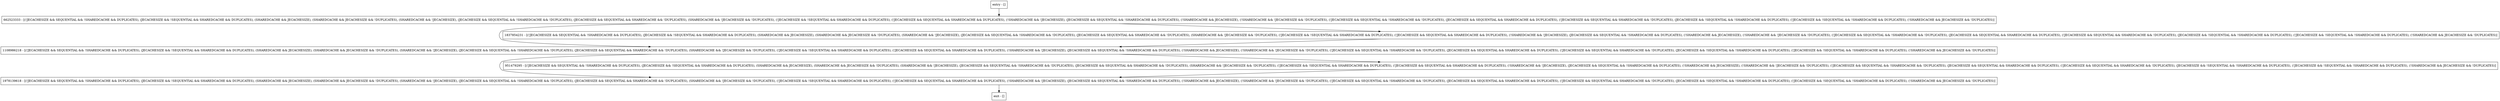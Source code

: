 digraph refreshTreeAdminMemoryUsage {
node [shape=record];
662523333 [label="662523333 - [(!JECACHESIZE && SEQUENTIAL && !SHAREDCACHE && DUPLICATES), (JECACHESIZE && !SEQUENTIAL && SHAREDCACHE && DUPLICATES), (SHAREDCACHE && JECACHESIZE), (SHAREDCACHE && JECACHESIZE && !DUPLICATES), (SHAREDCACHE && !JECACHESIZE), (JECACHESIZE && SEQUENTIAL && !SHAREDCACHE && !DUPLICATES), (JECACHESIZE && SEQUENTIAL && SHAREDCACHE && !DUPLICATES), (SHAREDCACHE && !JECACHESIZE && !DUPLICATES), (!JECACHESIZE && !SEQUENTIAL && SHAREDCACHE && DUPLICATES), (!JECACHESIZE && SEQUENTIAL && SHAREDCACHE && DUPLICATES), (!SHAREDCACHE && !JECACHESIZE), (JECACHESIZE && SEQUENTIAL && !SHAREDCACHE && DUPLICATES), (!SHAREDCACHE && JECACHESIZE), (!SHAREDCACHE && !JECACHESIZE && !DUPLICATES), (!JECACHESIZE && SEQUENTIAL && !SHAREDCACHE && !DUPLICATES), (JECACHESIZE && SEQUENTIAL && SHAREDCACHE && DUPLICATES), (!JECACHESIZE && SEQUENTIAL && SHAREDCACHE && !DUPLICATES), (JECACHESIZE && !SEQUENTIAL && !SHAREDCACHE && DUPLICATES), (!JECACHESIZE && !SEQUENTIAL && !SHAREDCACHE && DUPLICATES), (!SHAREDCACHE && JECACHESIZE && !DUPLICATES)]"];
1978139618 [label="1978139618 - [(!JECACHESIZE && SEQUENTIAL && !SHAREDCACHE && DUPLICATES), (JECACHESIZE && !SEQUENTIAL && SHAREDCACHE && DUPLICATES), (SHAREDCACHE && JECACHESIZE), (SHAREDCACHE && JECACHESIZE && !DUPLICATES), (SHAREDCACHE && !JECACHESIZE), (JECACHESIZE && SEQUENTIAL && !SHAREDCACHE && !DUPLICATES), (JECACHESIZE && SEQUENTIAL && SHAREDCACHE && !DUPLICATES), (SHAREDCACHE && !JECACHESIZE && !DUPLICATES), (!JECACHESIZE && !SEQUENTIAL && SHAREDCACHE && DUPLICATES), (!JECACHESIZE && SEQUENTIAL && SHAREDCACHE && DUPLICATES), (!SHAREDCACHE && !JECACHESIZE), (JECACHESIZE && SEQUENTIAL && !SHAREDCACHE && DUPLICATES), (!SHAREDCACHE && JECACHESIZE), (!SHAREDCACHE && !JECACHESIZE && !DUPLICATES), (!JECACHESIZE && SEQUENTIAL && !SHAREDCACHE && !DUPLICATES), (JECACHESIZE && SEQUENTIAL && SHAREDCACHE && DUPLICATES), (!JECACHESIZE && SEQUENTIAL && SHAREDCACHE && !DUPLICATES), (JECACHESIZE && !SEQUENTIAL && !SHAREDCACHE && DUPLICATES), (!JECACHESIZE && !SEQUENTIAL && !SHAREDCACHE && DUPLICATES), (!SHAREDCACHE && JECACHESIZE && !DUPLICATES)]"];
entry [label="entry - []"];
exit [label="exit - []"];
1108986218 [label="1108986218 - [(!JECACHESIZE && SEQUENTIAL && !SHAREDCACHE && DUPLICATES), (JECACHESIZE && !SEQUENTIAL && SHAREDCACHE && DUPLICATES), (SHAREDCACHE && JECACHESIZE), (SHAREDCACHE && JECACHESIZE && !DUPLICATES), (SHAREDCACHE && !JECACHESIZE), (JECACHESIZE && SEQUENTIAL && !SHAREDCACHE && !DUPLICATES), (JECACHESIZE && SEQUENTIAL && SHAREDCACHE && !DUPLICATES), (SHAREDCACHE && !JECACHESIZE && !DUPLICATES), (!JECACHESIZE && !SEQUENTIAL && SHAREDCACHE && DUPLICATES), (!JECACHESIZE && SEQUENTIAL && SHAREDCACHE && DUPLICATES), (!SHAREDCACHE && !JECACHESIZE), (JECACHESIZE && SEQUENTIAL && !SHAREDCACHE && DUPLICATES), (!SHAREDCACHE && JECACHESIZE), (!SHAREDCACHE && !JECACHESIZE && !DUPLICATES), (!JECACHESIZE && SEQUENTIAL && !SHAREDCACHE && !DUPLICATES), (JECACHESIZE && SEQUENTIAL && SHAREDCACHE && DUPLICATES), (!JECACHESIZE && SEQUENTIAL && SHAREDCACHE && !DUPLICATES), (JECACHESIZE && !SEQUENTIAL && !SHAREDCACHE && DUPLICATES), (!JECACHESIZE && !SEQUENTIAL && !SHAREDCACHE && DUPLICATES), (!SHAREDCACHE && JECACHESIZE && !DUPLICATES)]"];
951479295 [label="951479295 - [(!JECACHESIZE && SEQUENTIAL && !SHAREDCACHE && DUPLICATES), (JECACHESIZE && !SEQUENTIAL && SHAREDCACHE && DUPLICATES), (SHAREDCACHE && JECACHESIZE), (SHAREDCACHE && JECACHESIZE && !DUPLICATES), (SHAREDCACHE && !JECACHESIZE), (JECACHESIZE && SEQUENTIAL && !SHAREDCACHE && !DUPLICATES), (JECACHESIZE && SEQUENTIAL && SHAREDCACHE && !DUPLICATES), (SHAREDCACHE && !JECACHESIZE && !DUPLICATES), (!JECACHESIZE && !SEQUENTIAL && SHAREDCACHE && DUPLICATES), (!JECACHESIZE && SEQUENTIAL && SHAREDCACHE && DUPLICATES), (!SHAREDCACHE && !JECACHESIZE), (JECACHESIZE && SEQUENTIAL && !SHAREDCACHE && DUPLICATES), (!SHAREDCACHE && JECACHESIZE), (!SHAREDCACHE && !JECACHESIZE && !DUPLICATES), (!JECACHESIZE && SEQUENTIAL && !SHAREDCACHE && !DUPLICATES), (JECACHESIZE && SEQUENTIAL && SHAREDCACHE && DUPLICATES), (!JECACHESIZE && SEQUENTIAL && SHAREDCACHE && !DUPLICATES), (JECACHESIZE && !SEQUENTIAL && !SHAREDCACHE && DUPLICATES), (!JECACHESIZE && !SEQUENTIAL && !SHAREDCACHE && DUPLICATES), (!SHAREDCACHE && JECACHESIZE && !DUPLICATES)]"];
1837854231 [label="1837854231 - [(!JECACHESIZE && SEQUENTIAL && !SHAREDCACHE && DUPLICATES), (JECACHESIZE && !SEQUENTIAL && SHAREDCACHE && DUPLICATES), (SHAREDCACHE && JECACHESIZE), (SHAREDCACHE && JECACHESIZE && !DUPLICATES), (SHAREDCACHE && !JECACHESIZE), (JECACHESIZE && SEQUENTIAL && !SHAREDCACHE && !DUPLICATES), (JECACHESIZE && SEQUENTIAL && SHAREDCACHE && !DUPLICATES), (SHAREDCACHE && !JECACHESIZE && !DUPLICATES), (!JECACHESIZE && !SEQUENTIAL && SHAREDCACHE && DUPLICATES), (!JECACHESIZE && SEQUENTIAL && SHAREDCACHE && DUPLICATES), (!SHAREDCACHE && !JECACHESIZE), (JECACHESIZE && SEQUENTIAL && !SHAREDCACHE && DUPLICATES), (!SHAREDCACHE && JECACHESIZE), (!SHAREDCACHE && !JECACHESIZE && !DUPLICATES), (!JECACHESIZE && SEQUENTIAL && !SHAREDCACHE && !DUPLICATES), (JECACHESIZE && SEQUENTIAL && SHAREDCACHE && DUPLICATES), (!JECACHESIZE && SEQUENTIAL && SHAREDCACHE && !DUPLICATES), (JECACHESIZE && !SEQUENTIAL && !SHAREDCACHE && DUPLICATES), (!JECACHESIZE && !SEQUENTIAL && !SHAREDCACHE && DUPLICATES), (!SHAREDCACHE && JECACHESIZE && !DUPLICATES)]"];
entry;
exit;
662523333 -> 1108986218;
662523333 -> 1837854231;
1978139618 -> exit;
entry -> 662523333;
1108986218 -> 1978139618;
1108986218 -> 951479295;
951479295 -> 1978139618;
1837854231 -> 1108986218;
}
